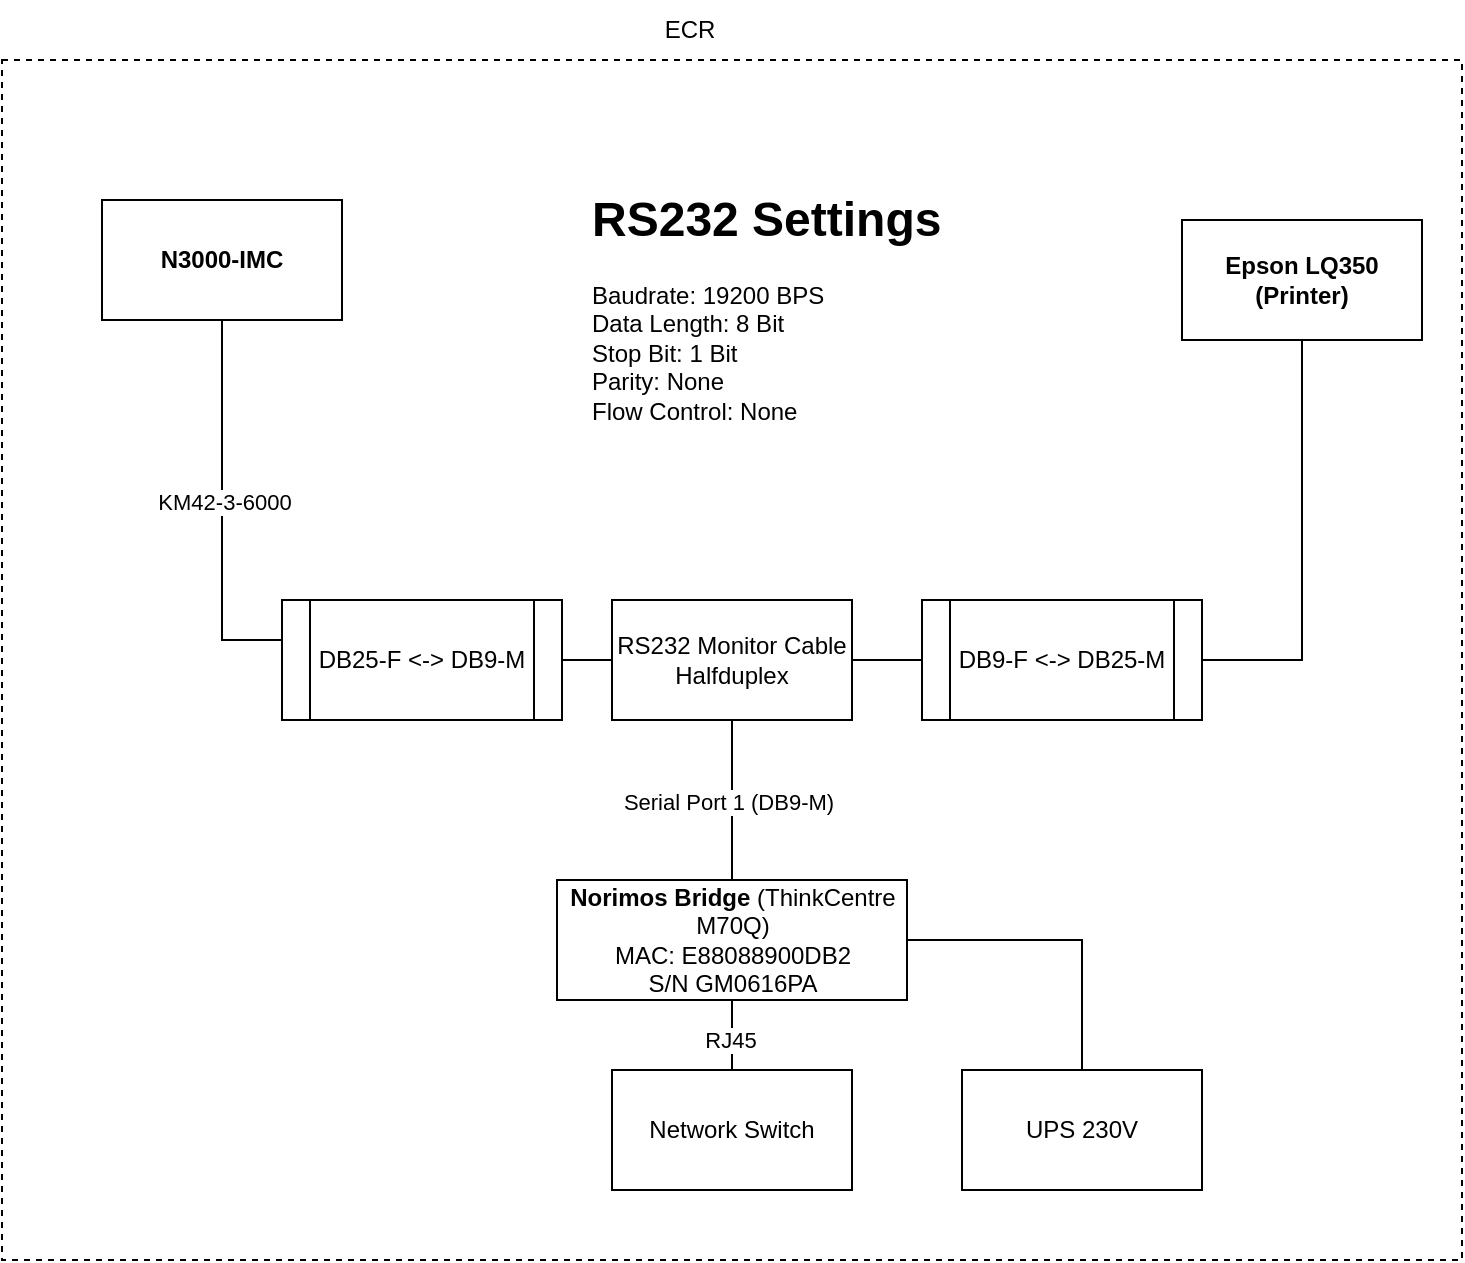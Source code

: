 <mxfile version="22.1.11" type="device">
  <diagram id="yeePxlLNk2Ugn8B2trMV" name="Seite-1">
    <mxGraphModel dx="1194" dy="767" grid="1" gridSize="10" guides="1" tooltips="1" connect="1" arrows="1" fold="1" page="1" pageScale="1" pageWidth="827" pageHeight="1169" math="0" shadow="0">
      <root>
        <mxCell id="0" />
        <mxCell id="1" parent="0" />
        <mxCell id="-rPwItrO0R2NEmneRmhp-1" value="" style="rounded=0;whiteSpace=wrap;html=1;strokeColor=#000000;dashed=1;" parent="1" vertex="1">
          <mxGeometry x="70" y="80" width="730" height="600" as="geometry" />
        </mxCell>
        <mxCell id="-rPwItrO0R2NEmneRmhp-2" value="ECR" style="text;html=1;strokeColor=none;fillColor=none;align=center;verticalAlign=middle;whiteSpace=wrap;rounded=0;" parent="1" vertex="1">
          <mxGeometry x="384" y="50" width="60" height="30" as="geometry" />
        </mxCell>
        <mxCell id="-rPwItrO0R2NEmneRmhp-3" value="&lt;b&gt;N3000-IMC&lt;/b&gt;" style="rounded=0;whiteSpace=wrap;html=1;strokeColor=#000000;" parent="1" vertex="1">
          <mxGeometry x="120" y="150" width="120" height="60" as="geometry" />
        </mxCell>
        <mxCell id="-rPwItrO0R2NEmneRmhp-4" value="&lt;b&gt;Epson LQ350 (Printer)&lt;/b&gt;" style="rounded=0;whiteSpace=wrap;html=1;strokeColor=#000000;" parent="1" vertex="1">
          <mxGeometry x="660" y="160" width="120" height="60" as="geometry" />
        </mxCell>
        <mxCell id="-rPwItrO0R2NEmneRmhp-6" value="" style="endArrow=none;html=1;rounded=0;exitX=0.5;exitY=1;exitDx=0;exitDy=0;entryX=0;entryY=0.5;entryDx=0;entryDy=0;edgeStyle=orthogonalEdgeStyle;" parent="1" source="-rPwItrO0R2NEmneRmhp-3" target="-rPwItrO0R2NEmneRmhp-8" edge="1">
          <mxGeometry width="50" height="50" relative="1" as="geometry">
            <mxPoint x="270" y="210" as="sourcePoint" />
            <mxPoint x="394" y="180" as="targetPoint" />
            <Array as="points">
              <mxPoint x="180" y="370" />
            </Array>
          </mxGeometry>
        </mxCell>
        <mxCell id="-rPwItrO0R2NEmneRmhp-7" value="KM42-3-6000" style="edgeLabel;html=1;align=center;verticalAlign=middle;resizable=0;points=[];" parent="-rPwItrO0R2NEmneRmhp-6" vertex="1" connectable="0">
          <mxGeometry y="1" relative="1" as="geometry">
            <mxPoint y="-9" as="offset" />
          </mxGeometry>
        </mxCell>
        <mxCell id="-rPwItrO0R2NEmneRmhp-8" value="DB25-F &amp;lt;-&amp;gt; DB9-M" style="shape=process;whiteSpace=wrap;html=1;backgroundOutline=1;strokeColor=#000000;" parent="1" vertex="1">
          <mxGeometry x="210" y="350" width="140" height="60" as="geometry" />
        </mxCell>
        <mxCell id="-rPwItrO0R2NEmneRmhp-10" value="RS232 Monitor Cable&lt;br&gt;Halfduplex" style="rounded=0;whiteSpace=wrap;html=1;strokeColor=#000000;" parent="1" vertex="1">
          <mxGeometry x="375" y="350" width="120" height="60" as="geometry" />
        </mxCell>
        <mxCell id="-rPwItrO0R2NEmneRmhp-11" value="" style="endArrow=none;html=1;rounded=0;entryX=0;entryY=0.5;entryDx=0;entryDy=0;exitX=1;exitY=0.5;exitDx=0;exitDy=0;" parent="1" source="-rPwItrO0R2NEmneRmhp-8" target="-rPwItrO0R2NEmneRmhp-10" edge="1">
          <mxGeometry width="50" height="50" relative="1" as="geometry">
            <mxPoint x="310" y="480" as="sourcePoint" />
            <mxPoint x="360" y="430" as="targetPoint" />
          </mxGeometry>
        </mxCell>
        <mxCell id="-rPwItrO0R2NEmneRmhp-12" value="DB9-F &amp;lt;-&amp;gt; DB25-M" style="shape=process;whiteSpace=wrap;html=1;backgroundOutline=1;strokeColor=#000000;" parent="1" vertex="1">
          <mxGeometry x="530" y="350" width="140" height="60" as="geometry" />
        </mxCell>
        <mxCell id="-rPwItrO0R2NEmneRmhp-13" value="" style="endArrow=none;html=1;rounded=0;entryX=0;entryY=0.5;entryDx=0;entryDy=0;exitX=1;exitY=0.5;exitDx=0;exitDy=0;" parent="1" source="-rPwItrO0R2NEmneRmhp-10" target="-rPwItrO0R2NEmneRmhp-12" edge="1">
          <mxGeometry width="50" height="50" relative="1" as="geometry">
            <mxPoint x="330" y="510" as="sourcePoint" />
            <mxPoint x="380" y="460" as="targetPoint" />
          </mxGeometry>
        </mxCell>
        <mxCell id="-rPwItrO0R2NEmneRmhp-16" value="&lt;b&gt;Norimos Bridge&lt;/b&gt; (ThinkCentre M70Q)&lt;br&gt;MAC: E88088900DB2&lt;br&gt;S/N GM0616PA" style="rounded=0;whiteSpace=wrap;html=1;strokeColor=#000000;" parent="1" vertex="1">
          <mxGeometry x="347.5" y="490" width="175" height="60" as="geometry" />
        </mxCell>
        <mxCell id="-rPwItrO0R2NEmneRmhp-17" value="" style="endArrow=none;html=1;rounded=0;entryX=0.5;entryY=1;entryDx=0;entryDy=0;exitX=0.5;exitY=0;exitDx=0;exitDy=0;" parent="1" source="-rPwItrO0R2NEmneRmhp-16" target="-rPwItrO0R2NEmneRmhp-10" edge="1">
          <mxGeometry width="50" height="50" relative="1" as="geometry">
            <mxPoint x="330" y="520" as="sourcePoint" />
            <mxPoint x="380" y="470" as="targetPoint" />
          </mxGeometry>
        </mxCell>
        <mxCell id="-rPwItrO0R2NEmneRmhp-18" value="Serial Port 1 (DB9-M)" style="edgeLabel;html=1;align=center;verticalAlign=middle;resizable=0;points=[];" parent="-rPwItrO0R2NEmneRmhp-17" vertex="1" connectable="0">
          <mxGeometry x="0.013" y="2" relative="1" as="geometry">
            <mxPoint y="1" as="offset" />
          </mxGeometry>
        </mxCell>
        <mxCell id="-rPwItrO0R2NEmneRmhp-21" value="Network Switch" style="rounded=0;whiteSpace=wrap;html=1;strokeColor=#000000;" parent="1" vertex="1">
          <mxGeometry x="375" y="585" width="120" height="60" as="geometry" />
        </mxCell>
        <mxCell id="-rPwItrO0R2NEmneRmhp-22" value="" style="endArrow=none;html=1;rounded=0;entryX=0.5;entryY=1;entryDx=0;entryDy=0;exitX=0.5;exitY=0;exitDx=0;exitDy=0;" parent="1" source="-rPwItrO0R2NEmneRmhp-21" target="-rPwItrO0R2NEmneRmhp-16" edge="1">
          <mxGeometry width="50" height="50" relative="1" as="geometry">
            <mxPoint x="420" y="610" as="sourcePoint" />
            <mxPoint x="470" y="560" as="targetPoint" />
          </mxGeometry>
        </mxCell>
        <mxCell id="-rPwItrO0R2NEmneRmhp-23" value="RJ45" style="edgeLabel;html=1;align=center;verticalAlign=middle;resizable=0;points=[];" parent="-rPwItrO0R2NEmneRmhp-22" vertex="1" connectable="0">
          <mxGeometry x="-0.114" y="1" relative="1" as="geometry">
            <mxPoint as="offset" />
          </mxGeometry>
        </mxCell>
        <mxCell id="-rPwItrO0R2NEmneRmhp-24" value="UPS 230V" style="rounded=0;whiteSpace=wrap;html=1;strokeColor=#000000;" parent="1" vertex="1">
          <mxGeometry x="550" y="585" width="120" height="60" as="geometry" />
        </mxCell>
        <mxCell id="-rPwItrO0R2NEmneRmhp-25" value="" style="endArrow=none;html=1;rounded=0;exitX=1;exitY=0.5;exitDx=0;exitDy=0;entryX=0.5;entryY=0;entryDx=0;entryDy=0;edgeStyle=orthogonalEdgeStyle;" parent="1" source="-rPwItrO0R2NEmneRmhp-16" target="-rPwItrO0R2NEmneRmhp-24" edge="1">
          <mxGeometry width="50" height="50" relative="1" as="geometry">
            <mxPoint x="540" y="540" as="sourcePoint" />
            <mxPoint x="590" y="490" as="targetPoint" />
          </mxGeometry>
        </mxCell>
        <mxCell id="-rPwItrO0R2NEmneRmhp-26" value="" style="endArrow=none;html=1;rounded=0;exitX=1;exitY=0.5;exitDx=0;exitDy=0;entryX=0.5;entryY=1;entryDx=0;entryDy=0;edgeStyle=orthogonalEdgeStyle;" parent="1" source="-rPwItrO0R2NEmneRmhp-12" target="-rPwItrO0R2NEmneRmhp-4" edge="1">
          <mxGeometry width="50" height="50" relative="1" as="geometry">
            <mxPoint x="730" y="390" as="sourcePoint" />
            <mxPoint x="780" y="340" as="targetPoint" />
          </mxGeometry>
        </mxCell>
        <mxCell id="-rPwItrO0R2NEmneRmhp-27" value="&lt;h1&gt;RS232 Settings&lt;/h1&gt;&lt;p&gt;Baudrate: 19200 BPS&lt;br&gt;Data Length: 8 Bit&lt;br&gt;Stop Bit: 1 Bit&lt;br&gt;&lt;span style=&quot;background-color: initial;&quot;&gt;Parity: None&lt;/span&gt;&lt;span style=&quot;background-color: initial;&quot;&gt;&lt;br&gt;Flow Control: None&lt;/span&gt;&lt;/p&gt;" style="text;html=1;strokeColor=none;fillColor=none;spacing=5;spacingTop=-20;whiteSpace=wrap;overflow=hidden;rounded=0;" parent="1" vertex="1">
          <mxGeometry x="360" y="140" width="190" height="120" as="geometry" />
        </mxCell>
      </root>
    </mxGraphModel>
  </diagram>
</mxfile>
